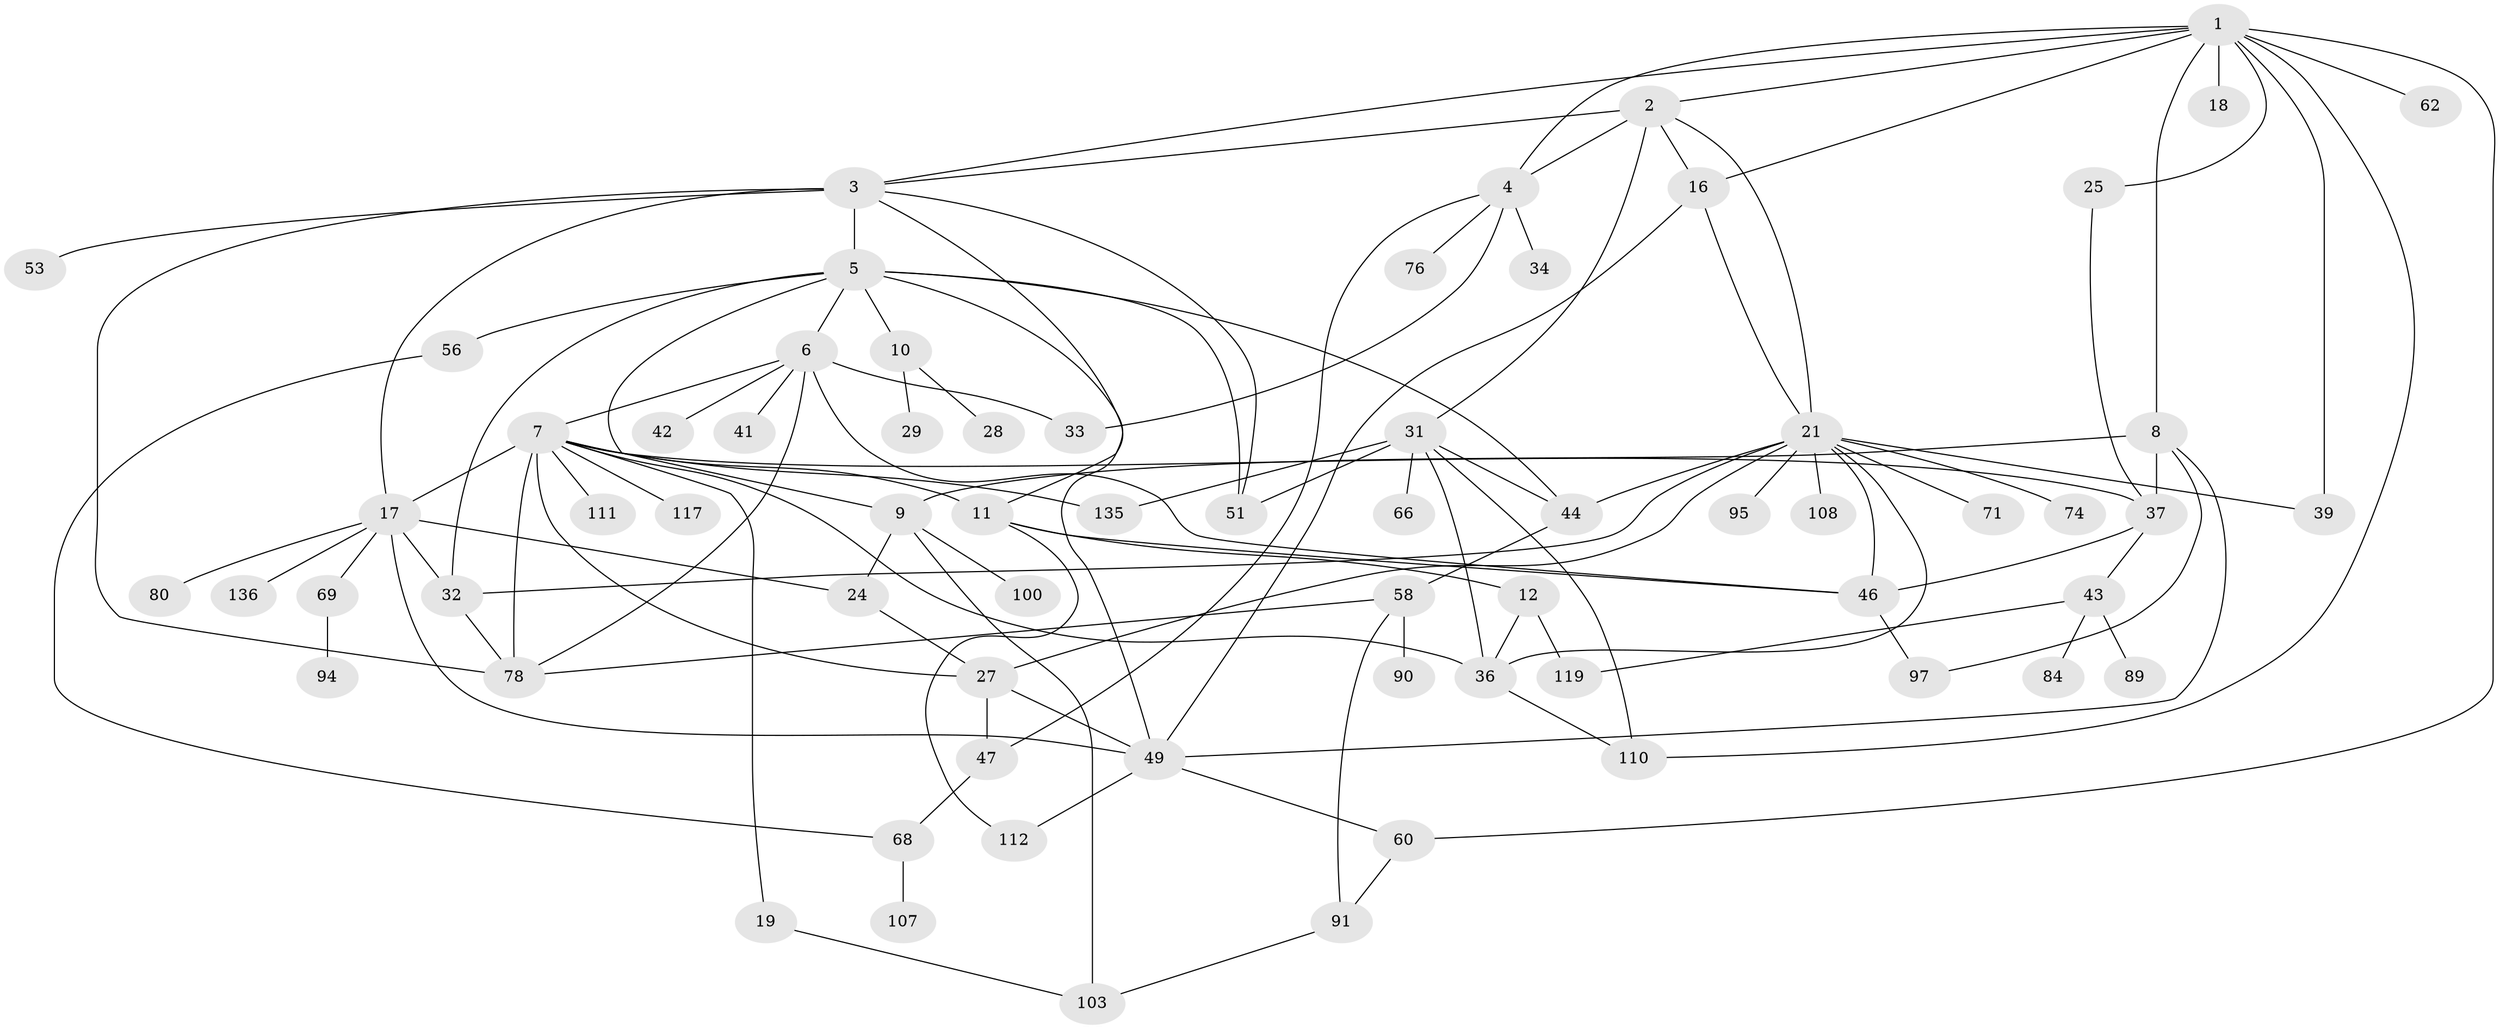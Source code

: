 // original degree distribution, {11: 0.007352941176470588, 6: 0.04411764705882353, 5: 0.0661764705882353, 8: 0.007352941176470588, 4: 0.11764705882352941, 3: 0.20588235294117646, 1: 0.25, 2: 0.2867647058823529, 7: 0.014705882352941176}
// Generated by graph-tools (version 1.1) at 2025/13/03/09/25 04:13:38]
// undirected, 68 vertices, 113 edges
graph export_dot {
graph [start="1"]
  node [color=gray90,style=filled];
  1;
  2;
  3 [super="+20"];
  4;
  5 [super="+14+99+125"];
  6 [super="+101+88"];
  7 [super="+13+22"];
  8 [super="+92+55"];
  9 [super="+15"];
  10 [super="+64"];
  11 [super="+81"];
  12 [super="+52+113"];
  16 [super="+77"];
  17 [super="+30"];
  18;
  19;
  21 [super="+105+98+26"];
  24 [super="+35+87"];
  25;
  27;
  28 [super="+120"];
  29;
  31 [super="+40+50+106"];
  32 [super="+45"];
  33 [super="+122+38"];
  34;
  36 [super="+86+67"];
  37 [super="+127+54"];
  39;
  41;
  42;
  43;
  44 [super="+124"];
  46 [super="+93+61"];
  47;
  49 [super="+96"];
  51 [super="+121"];
  53;
  56;
  58 [super="+63"];
  60 [super="+109+118"];
  62;
  66;
  68;
  69;
  71;
  74 [super="+126"];
  76;
  78 [super="+115+133"];
  80;
  84;
  89;
  90;
  91;
  94;
  95;
  97;
  100;
  103;
  107;
  108;
  110 [super="+129"];
  111;
  112;
  117;
  119 [super="+128"];
  135;
  136;
  1 -- 2;
  1 -- 4;
  1 -- 8;
  1 -- 16;
  1 -- 18;
  1 -- 25;
  1 -- 39;
  1 -- 60;
  1 -- 62;
  1 -- 110;
  1 -- 3;
  2 -- 3;
  2 -- 21;
  2 -- 31;
  2 -- 4;
  2 -- 16;
  3 -- 5;
  3 -- 11;
  3 -- 17 [weight=2];
  3 -- 51;
  3 -- 53;
  3 -- 78;
  4 -- 33;
  4 -- 34;
  4 -- 76;
  4 -- 47;
  5 -- 6;
  5 -- 9;
  5 -- 10 [weight=2];
  5 -- 32;
  5 -- 56 [weight=2];
  5 -- 51;
  5 -- 44;
  5 -- 49;
  6 -- 7;
  6 -- 41;
  6 -- 42;
  6 -- 78;
  6 -- 46;
  6 -- 33;
  7 -- 135;
  7 -- 36;
  7 -- 17;
  7 -- 19;
  7 -- 27 [weight=2];
  7 -- 111;
  7 -- 117;
  7 -- 37;
  7 -- 78;
  7 -- 11;
  8 -- 9;
  8 -- 49;
  8 -- 97;
  8 -- 37;
  9 -- 100;
  9 -- 103;
  9 -- 24;
  10 -- 28;
  10 -- 29;
  11 -- 12;
  11 -- 112;
  11 -- 46;
  12 -- 36;
  12 -- 119;
  16 -- 49;
  16 -- 21;
  17 -- 32;
  17 -- 69;
  17 -- 136;
  17 -- 80;
  17 -- 49;
  17 -- 24;
  19 -- 103;
  21 -- 44;
  21 -- 46;
  21 -- 74;
  21 -- 108;
  21 -- 32;
  21 -- 36;
  21 -- 71;
  21 -- 39;
  21 -- 27;
  21 -- 95;
  24 -- 27;
  25 -- 37;
  27 -- 47;
  27 -- 49 [weight=2];
  31 -- 135;
  31 -- 44;
  31 -- 66;
  31 -- 51;
  31 -- 36;
  31 -- 110;
  32 -- 78;
  36 -- 110;
  37 -- 43;
  37 -- 46;
  43 -- 84;
  43 -- 89;
  43 -- 119;
  44 -- 58;
  46 -- 97;
  47 -- 68;
  49 -- 112;
  49 -- 60;
  56 -- 68;
  58 -- 90;
  58 -- 91;
  58 -- 78;
  60 -- 91;
  68 -- 107;
  69 -- 94;
  91 -- 103;
}
